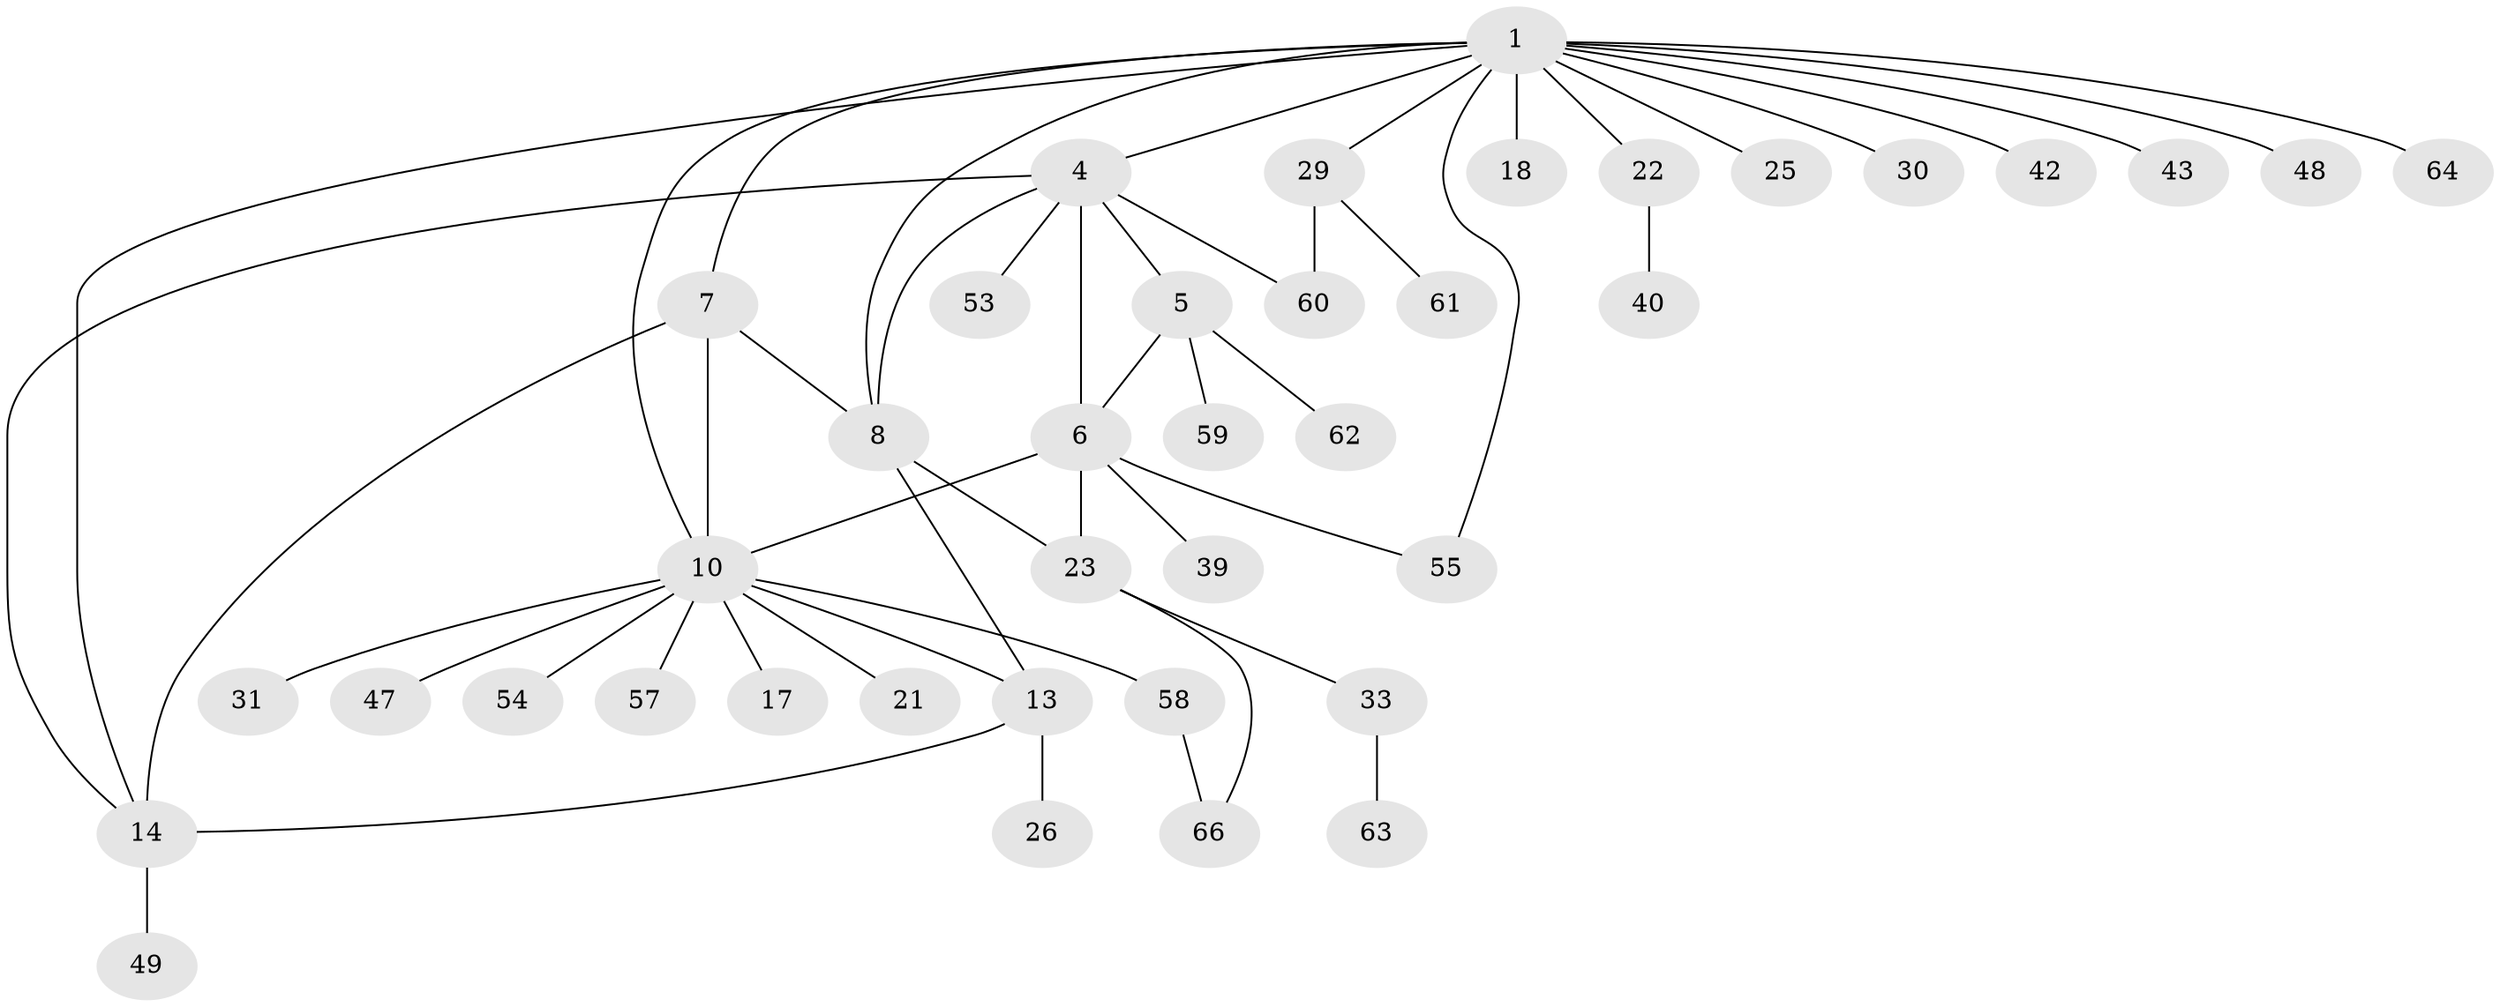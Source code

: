 // original degree distribution, {2: 0.22727272727272727, 7: 0.10606060606060606, 6: 0.045454545454545456, 4: 0.06060606060606061, 5: 0.015151515151515152, 1: 0.48484848484848486, 3: 0.06060606060606061}
// Generated by graph-tools (version 1.1) at 2025/19/03/04/25 18:19:56]
// undirected, 39 vertices, 51 edges
graph export_dot {
graph [start="1"]
  node [color=gray90,style=filled];
  1 [super="+2+3"];
  4 [super="+52"];
  5 [super="+27+51+44+28"];
  6 [super="+20"];
  7;
  8 [super="+56"];
  10 [super="+16+11+12"];
  13 [super="+45+15+38"];
  14;
  17;
  18;
  21;
  22;
  23;
  25 [super="+32+35+37"];
  26;
  29 [super="+36"];
  30;
  31;
  33;
  39;
  40 [super="+41"];
  42;
  43;
  47;
  48 [super="+65"];
  49;
  53;
  54;
  55;
  57;
  58;
  59;
  60;
  61;
  62;
  63;
  64;
  66;
  1 -- 64;
  1 -- 22;
  1 -- 25;
  1 -- 42;
  1 -- 4;
  1 -- 7;
  1 -- 8;
  1 -- 43;
  1 -- 14;
  1 -- 48;
  1 -- 18;
  1 -- 55;
  1 -- 29;
  1 -- 30;
  1 -- 10;
  4 -- 5;
  4 -- 6;
  4 -- 8;
  4 -- 14;
  4 -- 60;
  4 -- 53;
  5 -- 6;
  5 -- 62;
  5 -- 59;
  6 -- 39;
  6 -- 55;
  6 -- 10;
  6 -- 23;
  7 -- 8;
  7 -- 14;
  7 -- 10;
  8 -- 23;
  8 -- 13;
  10 -- 54;
  10 -- 17;
  10 -- 21;
  10 -- 13;
  10 -- 31;
  10 -- 58;
  10 -- 57;
  10 -- 47;
  13 -- 14 [weight=2];
  13 -- 26;
  14 -- 49;
  22 -- 40;
  23 -- 33;
  23 -- 66;
  29 -- 61;
  29 -- 60;
  33 -- 63;
  58 -- 66;
}
